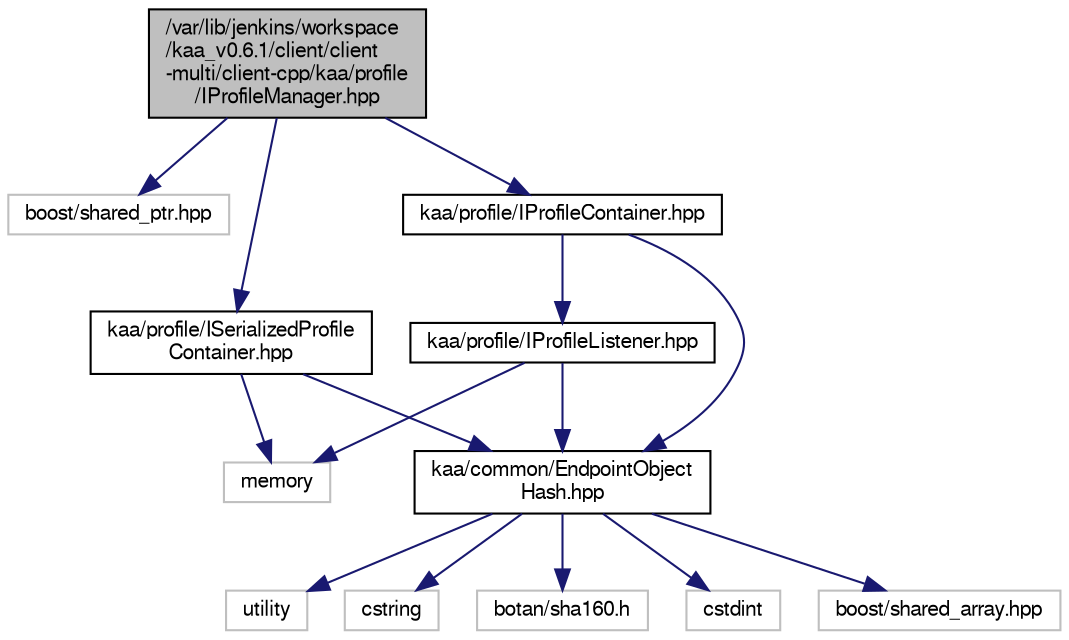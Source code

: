 digraph "/var/lib/jenkins/workspace/kaa_v0.6.1/client/client-multi/client-cpp/kaa/profile/IProfileManager.hpp"
{
  bgcolor="transparent";
  edge [fontname="FreeSans",fontsize="10",labelfontname="FreeSans",labelfontsize="10"];
  node [fontname="FreeSans",fontsize="10",shape=record];
  Node1 [label="/var/lib/jenkins/workspace\l/kaa_v0.6.1/client/client\l-multi/client-cpp/kaa/profile\l/IProfileManager.hpp",height=0.2,width=0.4,color="black", fillcolor="grey75", style="filled" fontcolor="black"];
  Node1 -> Node2 [color="midnightblue",fontsize="10",style="solid",fontname="FreeSans"];
  Node2 [label="boost/shared_ptr.hpp",height=0.2,width=0.4,color="grey75"];
  Node1 -> Node3 [color="midnightblue",fontsize="10",style="solid",fontname="FreeSans"];
  Node3 [label="kaa/profile/IProfileContainer.hpp",height=0.2,width=0.4,color="black",URL="$IProfileContainer_8hpp.html"];
  Node3 -> Node4 [color="midnightblue",fontsize="10",style="solid",fontname="FreeSans"];
  Node4 [label="kaa/profile/IProfileListener.hpp",height=0.2,width=0.4,color="black",URL="$IProfileListener_8hpp.html"];
  Node4 -> Node5 [color="midnightblue",fontsize="10",style="solid",fontname="FreeSans"];
  Node5 [label="memory",height=0.2,width=0.4,color="grey75"];
  Node4 -> Node6 [color="midnightblue",fontsize="10",style="solid",fontname="FreeSans"];
  Node6 [label="kaa/common/EndpointObject\lHash.hpp",height=0.2,width=0.4,color="black",URL="$EndpointObjectHash_8hpp.html"];
  Node6 -> Node7 [color="midnightblue",fontsize="10",style="solid",fontname="FreeSans"];
  Node7 [label="utility",height=0.2,width=0.4,color="grey75"];
  Node6 -> Node8 [color="midnightblue",fontsize="10",style="solid",fontname="FreeSans"];
  Node8 [label="cstring",height=0.2,width=0.4,color="grey75"];
  Node6 -> Node9 [color="midnightblue",fontsize="10",style="solid",fontname="FreeSans"];
  Node9 [label="botan/sha160.h",height=0.2,width=0.4,color="grey75"];
  Node6 -> Node10 [color="midnightblue",fontsize="10",style="solid",fontname="FreeSans"];
  Node10 [label="cstdint",height=0.2,width=0.4,color="grey75"];
  Node6 -> Node11 [color="midnightblue",fontsize="10",style="solid",fontname="FreeSans"];
  Node11 [label="boost/shared_array.hpp",height=0.2,width=0.4,color="grey75"];
  Node3 -> Node6 [color="midnightblue",fontsize="10",style="solid",fontname="FreeSans"];
  Node1 -> Node12 [color="midnightblue",fontsize="10",style="solid",fontname="FreeSans"];
  Node12 [label="kaa/profile/ISerializedProfile\lContainer.hpp",height=0.2,width=0.4,color="black",URL="$ISerializedProfileContainer_8hpp.html"];
  Node12 -> Node5 [color="midnightblue",fontsize="10",style="solid",fontname="FreeSans"];
  Node12 -> Node6 [color="midnightblue",fontsize="10",style="solid",fontname="FreeSans"];
}
